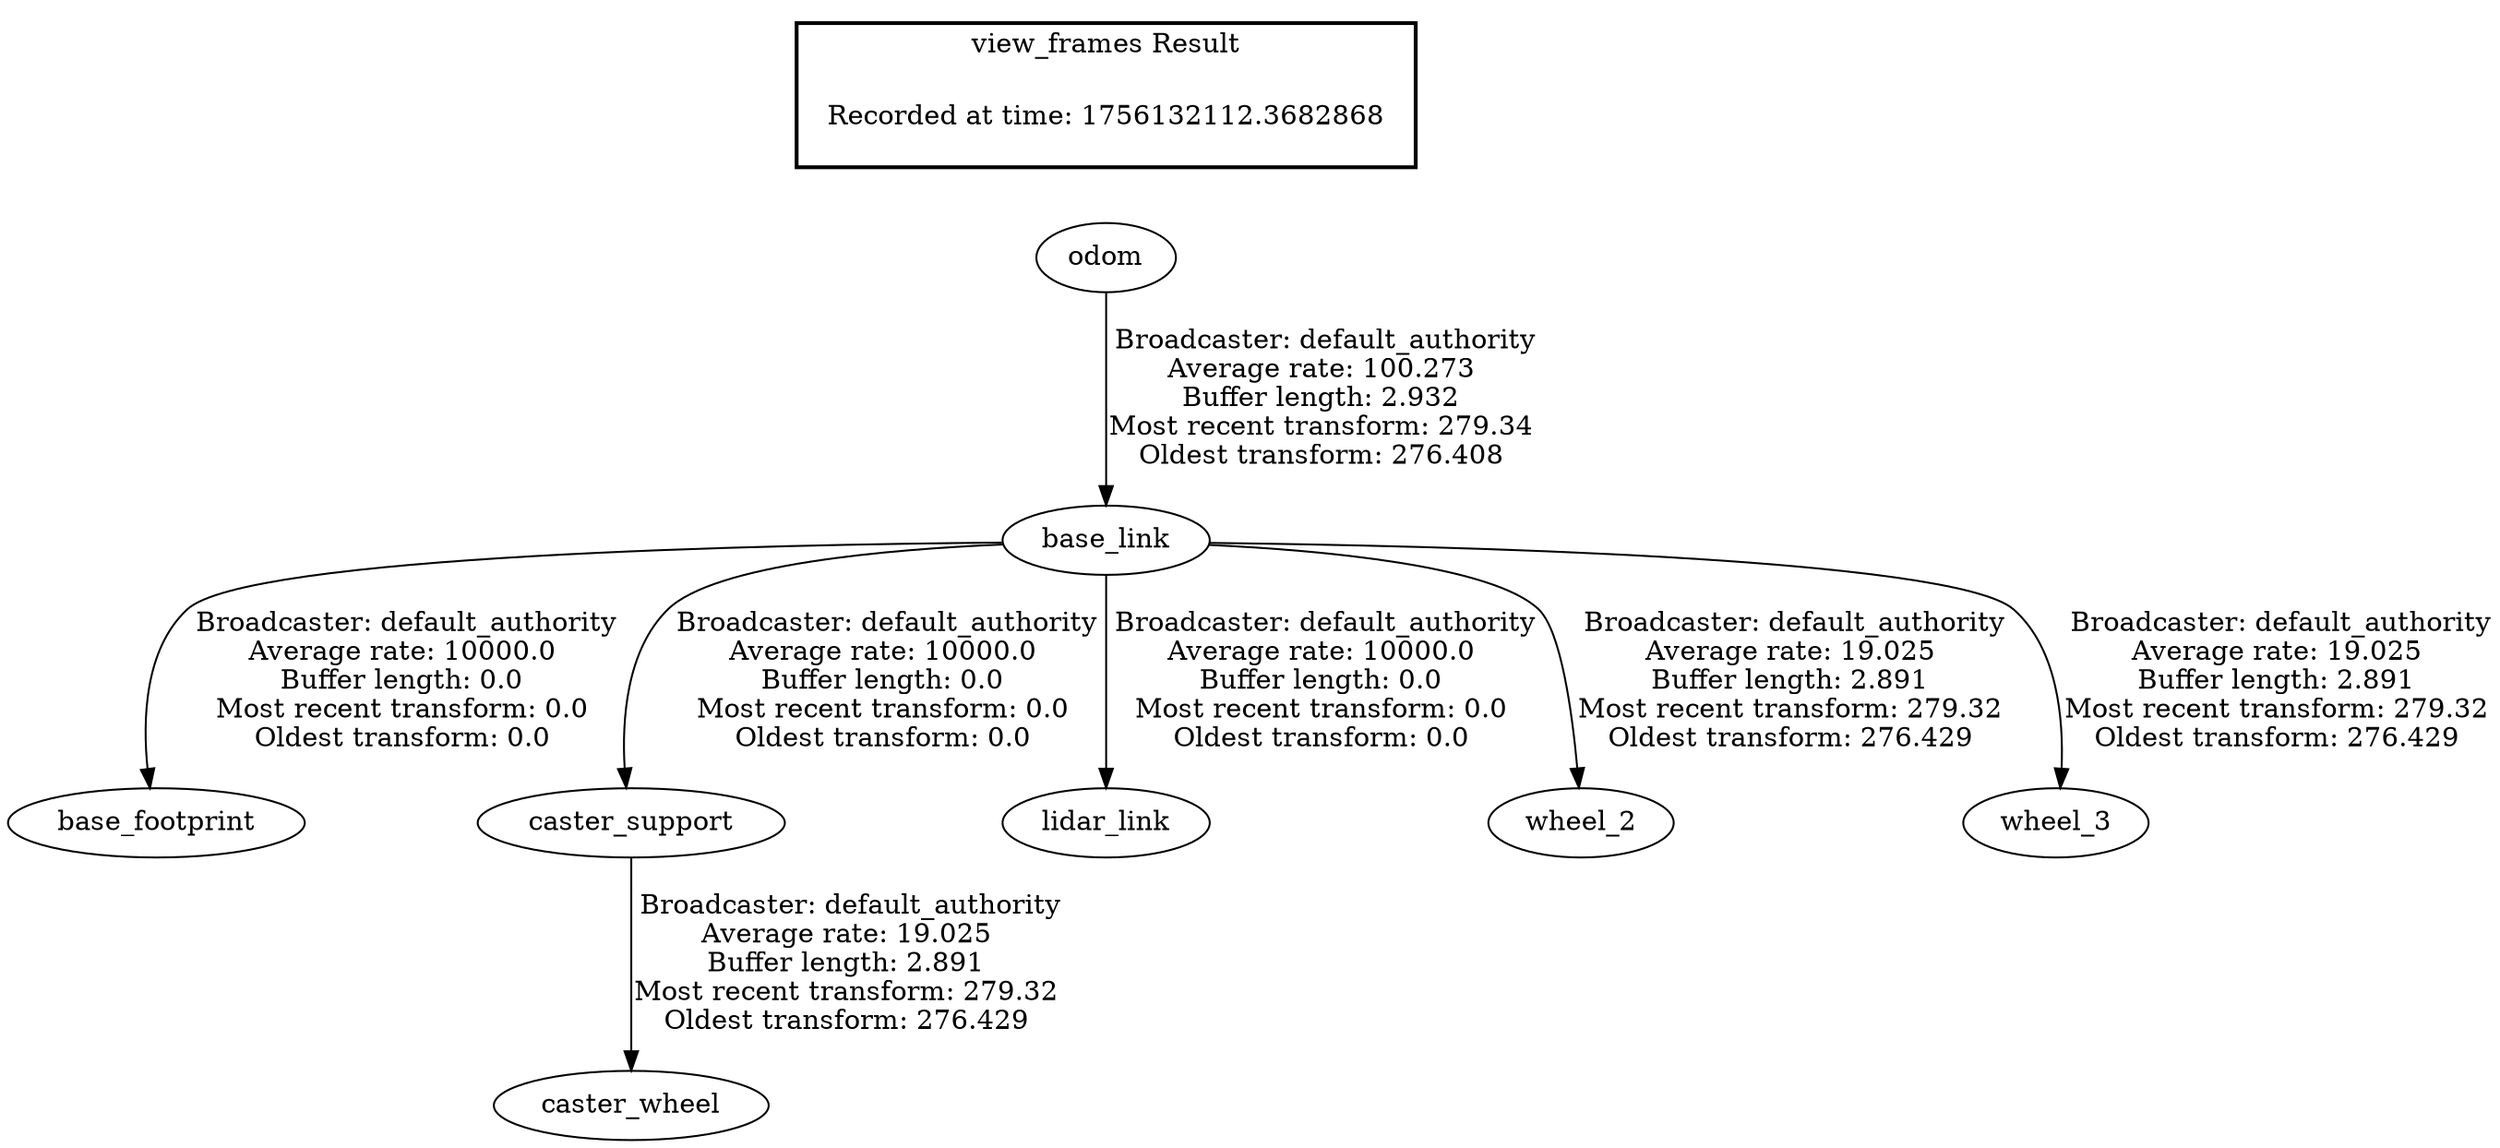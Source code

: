 digraph G {
"base_link" -> "base_footprint"[label=" Broadcaster: default_authority\nAverage rate: 10000.0\nBuffer length: 0.0\nMost recent transform: 0.0\nOldest transform: 0.0\n"];
"odom" -> "base_link"[label=" Broadcaster: default_authority\nAverage rate: 100.273\nBuffer length: 2.932\nMost recent transform: 279.34\nOldest transform: 276.408\n"];
"base_link" -> "caster_support"[label=" Broadcaster: default_authority\nAverage rate: 10000.0\nBuffer length: 0.0\nMost recent transform: 0.0\nOldest transform: 0.0\n"];
"base_link" -> "lidar_link"[label=" Broadcaster: default_authority\nAverage rate: 10000.0\nBuffer length: 0.0\nMost recent transform: 0.0\nOldest transform: 0.0\n"];
"base_link" -> "wheel_2"[label=" Broadcaster: default_authority\nAverage rate: 19.025\nBuffer length: 2.891\nMost recent transform: 279.32\nOldest transform: 276.429\n"];
"base_link" -> "wheel_3"[label=" Broadcaster: default_authority\nAverage rate: 19.025\nBuffer length: 2.891\nMost recent transform: 279.32\nOldest transform: 276.429\n"];
"caster_support" -> "caster_wheel"[label=" Broadcaster: default_authority\nAverage rate: 19.025\nBuffer length: 2.891\nMost recent transform: 279.32\nOldest transform: 276.429\n"];
edge [style=invis];
 subgraph cluster_legend { style=bold; color=black; label ="view_frames Result";
"Recorded at time: 1756132112.3682868"[ shape=plaintext ] ;
}->"odom";
}